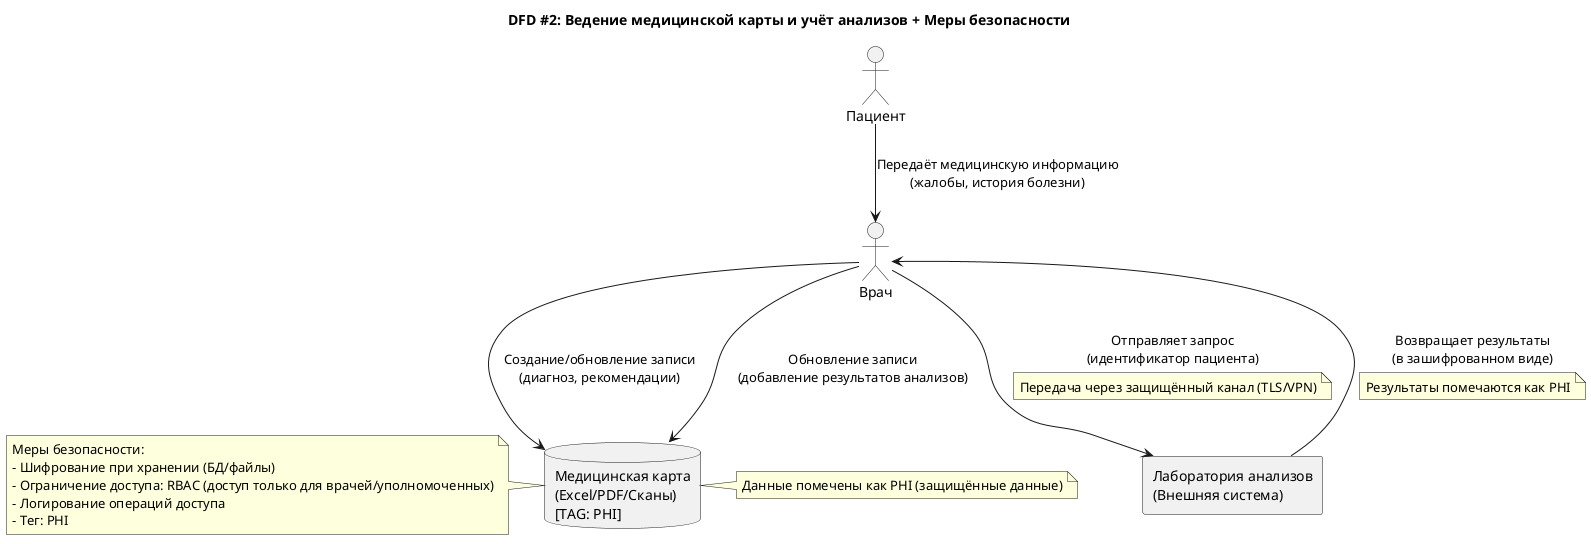 @startuml
title DFD #2: Ведение медицинской карты и учёт анализов + Меры безопасности

actor "Врач" as Doctor
actor "Пациент" as Patient
rectangle "Лаборатория анализов\n(Внешняя система)" as Lab
database "Медицинская карта\n(Excel/PDF/Сканы)\n[TAG: PHI]" as MedRecord

' Пациент предоставляет данные врачу
Patient --> Doctor: Передаёт медицинскую информацию\n(жалобы, история болезни)
note right: Данные помечены как PHI (защищённые данные)

' Врач заполняет медицинскую карту
Doctor --> MedRecord: Создание/обновление записи\n(диагноз, рекомендации)
note left of MedRecord
Меры безопасности:
- Шифрование при хранении (БД/файлы)
- Ограничение доступа: RBAC (доступ только для врачей/уполномоченных)
- Логирование операций доступа
- Тег: PHI
end note

' Врач направляет пациента на анализы
Doctor --> Lab: Отправляет запрос\n(идентификатор пациента)
note on link
Передача через защищённый канал (TLS/VPN)
end note

' Лаборатория возвращает результаты анализов
Lab --> Doctor: Возвращает результаты\n(в зашифрованном виде)
note on link
Результаты помечаются как PHI
end note

' Врач обновляет медицинскую карту результатами анализов
Doctor --> MedRecord: Обновление записи\n(добавление результатов анализов)
@enduml